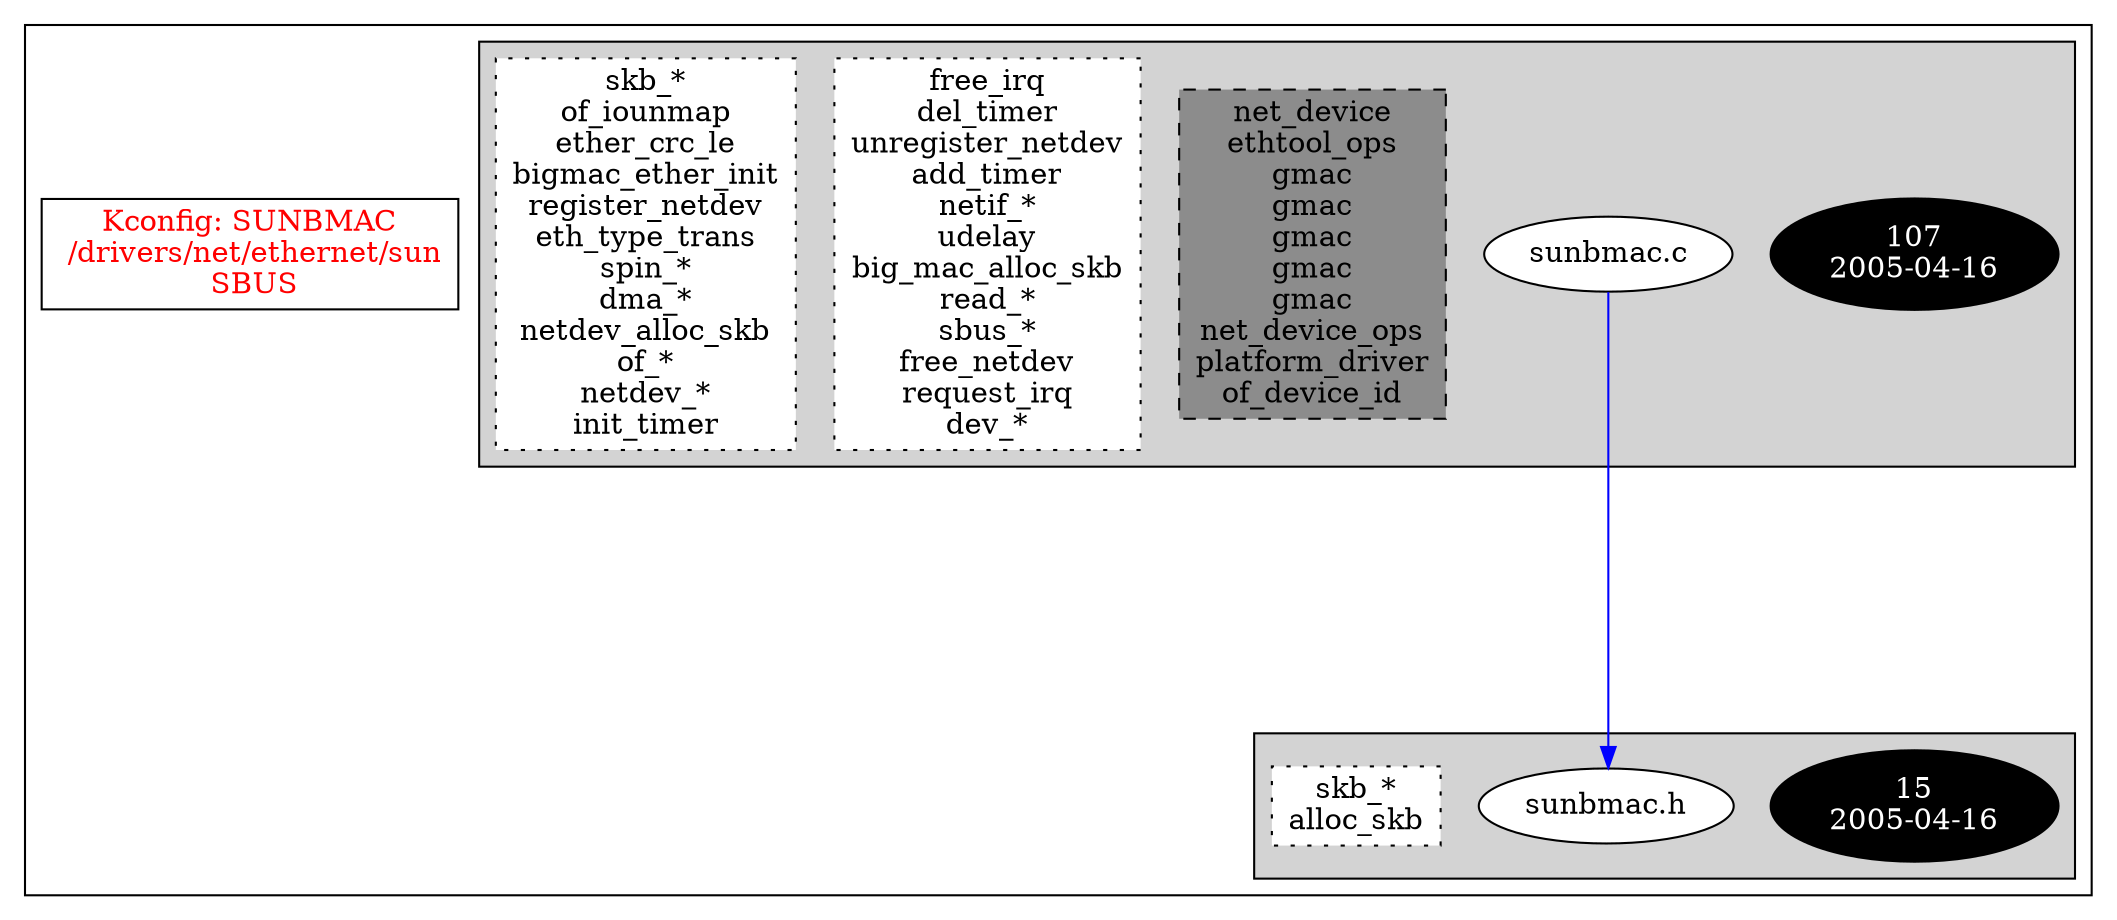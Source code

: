 digraph Driver {
	ranksep=2;
	splines=ortho;
	//Symbol: SUNBMAC
	subgraph "cluster_SUNBMAC"{
		subgraph "cluster_sunbmac.h" {
			style=filled
			"commit_sunbmac.h" [style=filled, fillcolor=black, fontcolor=white, label="15\n2005-04-16"];
			"sunbmac.h" [style=filled, fillcolor=white, fontcolor=black, label="sunbmac.h\n"];
			"funccall0-sunbmac.h" [style="filled,dotted" shape=box, fillcolor=white, fontcolor=black, label="skb_*\nalloc_skb\n"];
		}
		subgraph "cluster_sunbmac.c" {
			style=filled
			"commit_sunbmac.c" [style=filled, fillcolor=black, fontcolor=white, label="107\n2005-04-16"];
			"sunbmac.c" [style=filled, fillcolor=white, fontcolor=black, label="sunbmac.c\n"];
			"structs-sunbmac.c" [style="filled,dashed" shape=box, fillcolor=grey55, fontcolor=black, label="net_device\nethtool_ops\ngmac\ngmac\ngmac\ngmac\ngmac\nnet_device_ops\nplatform_driver\nof_device_id\n"];
			"funccall2-sunbmac.c" [style="filled,dotted" shape=box, fillcolor=white, fontcolor=black, label="free_irq\ndel_timer\nunregister_netdev\nadd_timer\nnetif_*\nudelay\nbig_mac_alloc_skb\nread_*\nsbus_*\nfree_netdev\nrequest_irq\ndev_*\n"];
			"funccall1-sunbmac.c" [style="filled,dotted" shape=box, fillcolor=white, fontcolor=black, label="skb_*\nof_iounmap\nether_crc_le\nbigmac_ether_init\nregister_netdev\neth_type_trans\nspin_*\ndma_*\nnetdev_alloc_skb\nof_*\nnetdev_*\ninit_timer\n"];
		}
		"K:SUNBMAC" [label="Kconfig: SUNBMAC\n /drivers/net/ethernet/sun\n  SBUS ", shape=box, fontcolor=red];
	}
"sunbmac.c" -> "sunbmac.h"[color=blue];
}
